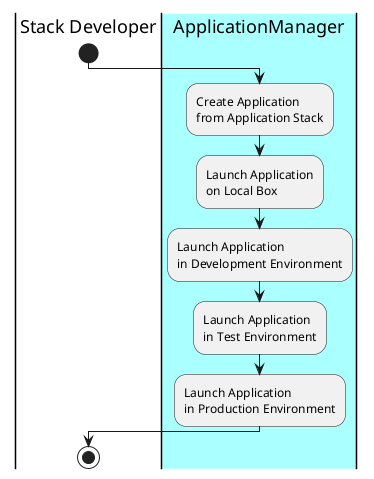 @startuml
|Stack Developer|
start
|#aaffff|ApplicationManager|
:Create Application\nfrom Application Stack;
:Launch Application\non Local Box;
:Launch Application\nin Development Environment;
:Launch Application\nin Test Environment;
:Launch Application\nin Production Environment;
|Stack Developer|
stop
@enduml
